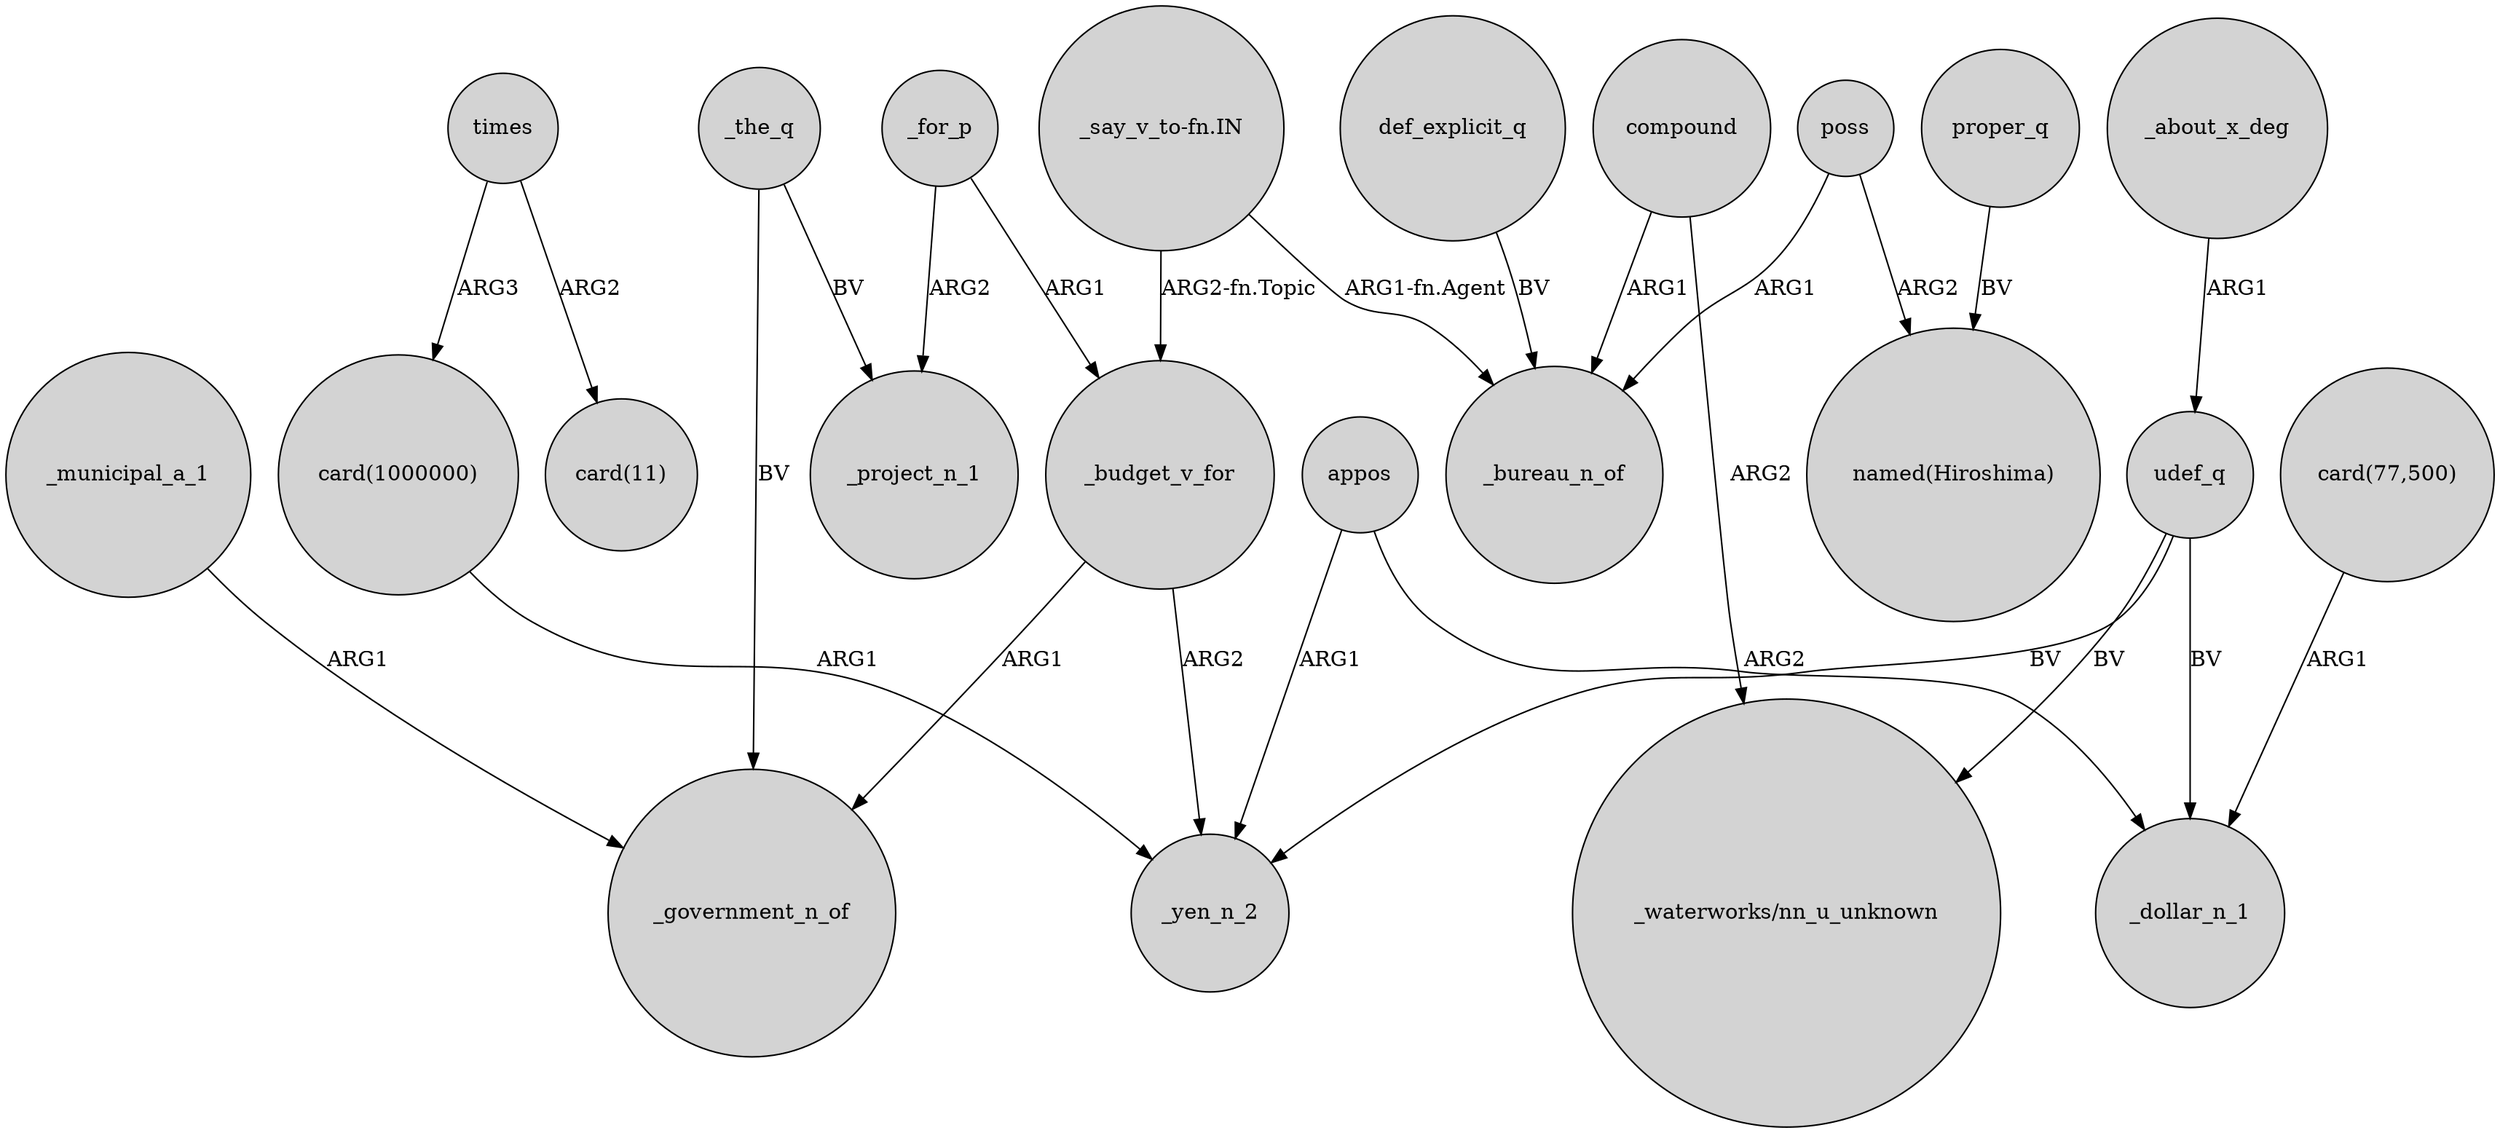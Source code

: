 digraph {
	node [shape=circle style=filled]
	appos -> _dollar_n_1 [label=ARG2]
	"card(1000000)" -> _yen_n_2 [label=ARG1]
	udef_q -> "_waterworks/nn_u_unknown" [label=BV]
	udef_q -> _yen_n_2 [label=BV]
	_budget_v_for -> _yen_n_2 [label=ARG2]
	_the_q -> _project_n_1 [label=BV]
	def_explicit_q -> _bureau_n_of [label=BV]
	poss -> _bureau_n_of [label=ARG1]
	_about_x_deg -> udef_q [label=ARG1]
	_for_p -> _project_n_1 [label=ARG2]
	_municipal_a_1 -> _government_n_of [label=ARG1]
	appos -> _yen_n_2 [label=ARG1]
	proper_q -> "named(Hiroshima)" [label=BV]
	poss -> "named(Hiroshima)" [label=ARG2]
	times -> "card(1000000)" [label=ARG3]
	compound -> _bureau_n_of [label=ARG1]
	_for_p -> _budget_v_for [label=ARG1]
	_the_q -> _government_n_of [label=BV]
	"_say_v_to-fn.IN" -> _budget_v_for [label="ARG2-fn.Topic"]
	"card(77,500)" -> _dollar_n_1 [label=ARG1]
	compound -> "_waterworks/nn_u_unknown" [label=ARG2]
	_budget_v_for -> _government_n_of [label=ARG1]
	"_say_v_to-fn.IN" -> _bureau_n_of [label="ARG1-fn.Agent"]
	udef_q -> _dollar_n_1 [label=BV]
	times -> "card(11)" [label=ARG2]
}
